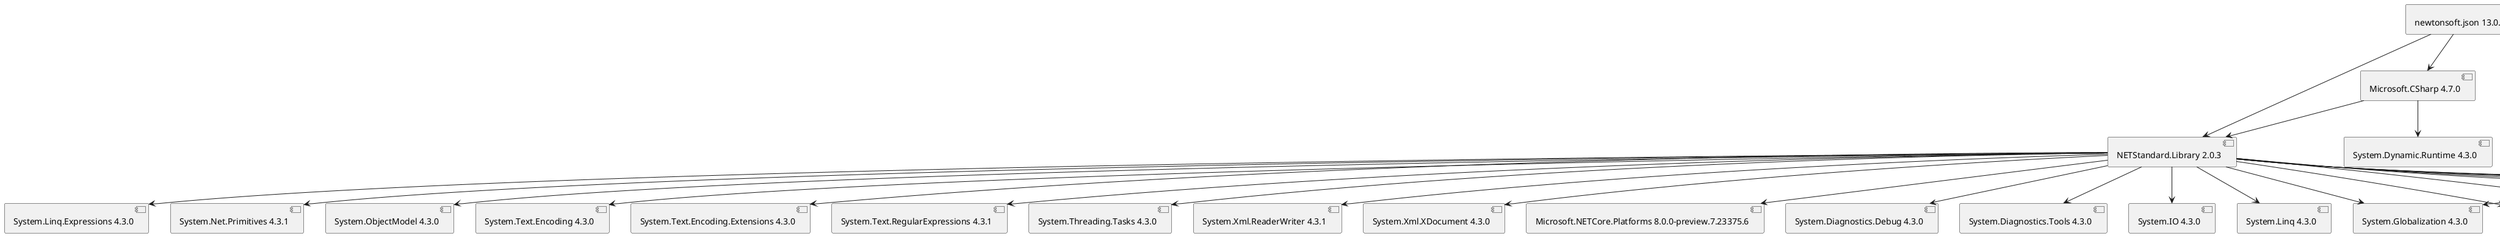 @startuml
[newtonsoft.json 13.0.3] --> [Microsoft.CSharp 4.7.0]
[newtonsoft.json 13.0.3] --> [NETStandard.Library 2.0.3]
[newtonsoft.json 13.0.3] --> [System.ComponentModel.TypeConverter 4.3.0]
[newtonsoft.json 13.0.3] --> [System.Runtime.Serialization.Primitives 4.3.0]
[Microsoft.CSharp 4.7.0] --> [NETStandard.Library 2.0.3]
[Microsoft.CSharp 4.7.0] --> [System.Dynamic.Runtime 4.3.0]
[NETStandard.Library 2.0.3] --> [Microsoft.NETCore.Platforms 8.0.0-preview.7.23375.6]
[NETStandard.Library 2.0.3] --> [System.Collections 4.3.0]
[NETStandard.Library 2.0.3] --> [System.Diagnostics.Debug 4.3.0]
[NETStandard.Library 2.0.3] --> [System.Diagnostics.Tools 4.3.0]
[NETStandard.Library 2.0.3] --> [System.Globalization 4.3.0]
[NETStandard.Library 2.0.3] --> [System.IO 4.3.0]
[NETStandard.Library 2.0.3] --> [System.Linq 4.3.0]
[NETStandard.Library 2.0.3] --> [System.Linq.Expressions 4.3.0]
[NETStandard.Library 2.0.3] --> [System.Net.Primitives 4.3.1]
[NETStandard.Library 2.0.3] --> [System.ObjectModel 4.3.0]
[NETStandard.Library 2.0.3] --> [System.Reflection 4.3.0]
[NETStandard.Library 2.0.3] --> [System.Reflection.Extensions 4.3.0]
[NETStandard.Library 2.0.3] --> [System.Reflection.Primitives 4.3.0]
[NETStandard.Library 2.0.3] --> [System.Resources.ResourceManager 4.3.0]
[NETStandard.Library 2.0.3] --> [System.Runtime 4.3.1]
[NETStandard.Library 2.0.3] --> [System.Runtime.Extensions 4.3.1]
[NETStandard.Library 2.0.3] --> [System.Text.Encoding 4.3.0]
[NETStandard.Library 2.0.3] --> [System.Text.Encoding.Extensions 4.3.0]
[NETStandard.Library 2.0.3] --> [System.Text.RegularExpressions 4.3.1]
[NETStandard.Library 2.0.3] --> [System.Threading 4.3.0]
[NETStandard.Library 2.0.3] --> [System.Threading.Tasks 4.3.0]
[NETStandard.Library 2.0.3] --> [System.Xml.ReaderWriter 4.3.1]
[NETStandard.Library 2.0.3] --> [System.Xml.XDocument 4.3.0]
[System.ComponentModel.TypeConverter 4.3.0] --> [System.Collections 4.3.0]
[System.ComponentModel.TypeConverter 4.3.0] --> [System.ComponentModel 4.3.0]
[System.ComponentModel.TypeConverter 4.3.0] --> [System.ComponentModel.Primitives 4.3.0]
[System.ComponentModel.TypeConverter 4.3.0] --> [System.Globalization 4.3.0]
[System.ComponentModel.TypeConverter 4.3.0] --> [System.Reflection 4.3.0]
[System.ComponentModel.TypeConverter 4.3.0] --> [System.Reflection.Extensions 4.3.0]
[System.ComponentModel.TypeConverter 4.3.0] --> [System.Reflection.Primitives 4.3.0]
[System.ComponentModel.TypeConverter 4.3.0] --> [System.Resources.ResourceManager 4.3.0]
[System.ComponentModel.TypeConverter 4.3.0] --> [System.Runtime 4.3.1]
[System.ComponentModel.TypeConverter 4.3.0] --> [System.Runtime.Extensions 4.3.1]
[System.ComponentModel.TypeConverter 4.3.0] --> [System.Threading 4.3.0]
[System.Runtime.Serialization.Primitives 4.3.0] --> [System.Runtime 4.3.1]
@enduml